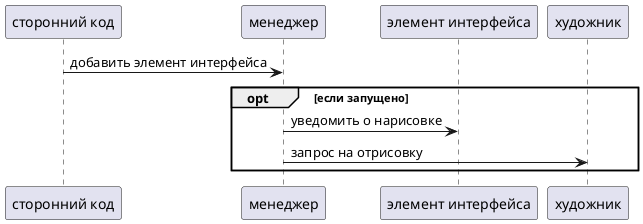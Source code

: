 ﻿@startuml

"сторонний код" -> менеджер : добавить элемент интерфейса

' нужно добавить во все обработчики, во все флоу

opt если запущено
' отрисовать элемент, если программа запущена
менеджер -> "элемент интерфейса" : уведомить о нарисовке
менеджер -> художник : запрос на отрисовку
end

@enduml